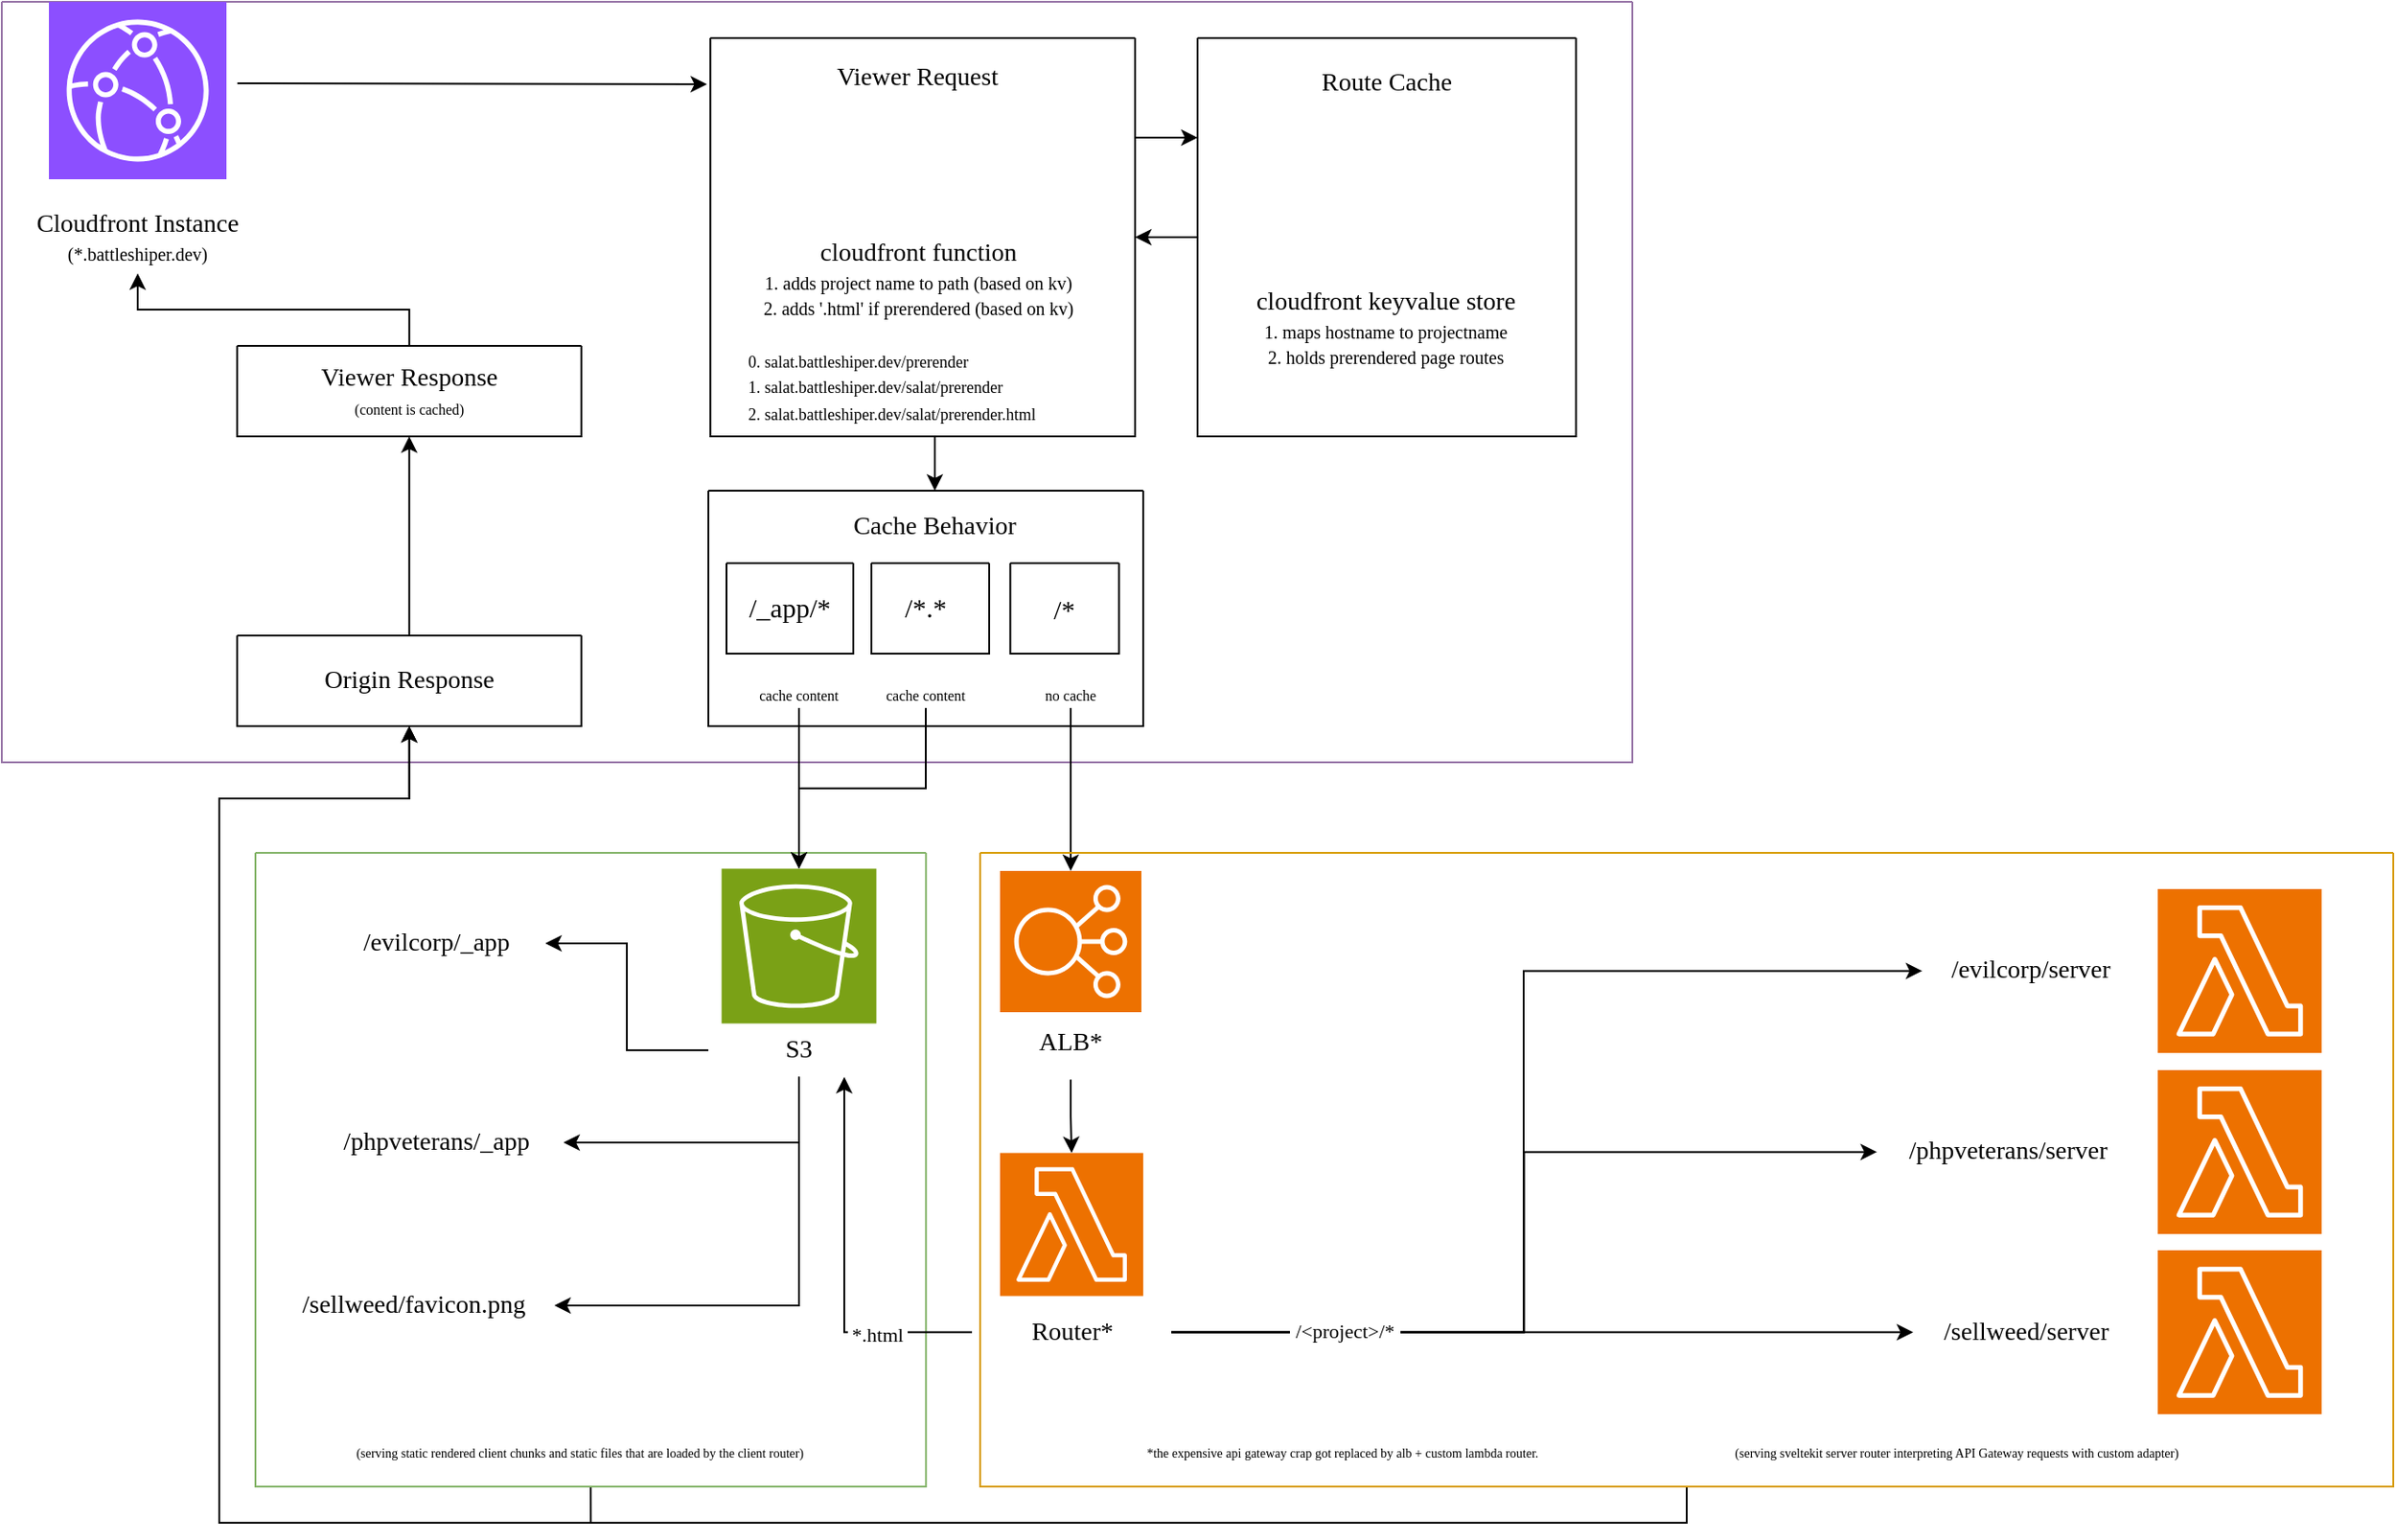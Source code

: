 <mxfile version="24.7.13">
  <diagram name="Page-1" id="aea2eVyua5f_ueuhamic">
    <mxGraphModel dx="1509" dy="834" grid="1" gridSize="10" guides="1" tooltips="1" connect="1" arrows="1" fold="1" page="1" pageScale="1" pageWidth="850" pageHeight="1100" math="0" shadow="0">
      <root>
        <mxCell id="0" />
        <mxCell id="1" parent="0" />
        <mxCell id="OIH57Cj0RyYtuAbzgee4-18" value="" style="swimlane;startSize=0;fontFamily=Ubuntu;fontSource=https%3A%2F%2Ffonts.googleapis.com%2Fcss%3Ffamily%3DUbuntu;fillColor=#e1d5e7;strokeColor=#9673a6;" parent="1" vertex="1">
          <mxGeometry x="80" y="60" width="900" height="420" as="geometry" />
        </mxCell>
        <mxCell id="OIH57Cj0RyYtuAbzgee4-5" value="" style="group;fontFamily=Ubuntu;fontSource=https%3A%2F%2Ffonts.googleapis.com%2Fcss%3Ffamily%3DUbuntu;" parent="OIH57Cj0RyYtuAbzgee4-18" vertex="1" connectable="0">
          <mxGeometry width="150" height="150" as="geometry" />
        </mxCell>
        <mxCell id="OIH57Cj0RyYtuAbzgee4-3" value="" style="sketch=0;points=[[0,0,0],[0.25,0,0],[0.5,0,0],[0.75,0,0],[1,0,0],[0,1,0],[0.25,1,0],[0.5,1,0],[0.75,1,0],[1,1,0],[0,0.25,0],[0,0.5,0],[0,0.75,0],[1,0.25,0],[1,0.5,0],[1,0.75,0]];outlineConnect=0;fontColor=#232F3E;fillColor=#8C4FFF;strokeColor=#ffffff;dashed=0;verticalLabelPosition=bottom;verticalAlign=top;align=center;html=1;fontSize=12;fontStyle=0;aspect=fixed;shape=mxgraph.aws4.resourceIcon;resIcon=mxgraph.aws4.cloudfront;fontFamily=Ubuntu;fontSource=https%3A%2F%2Ffonts.googleapis.com%2Fcss%3Ffamily%3DUbuntu;" parent="OIH57Cj0RyYtuAbzgee4-5" vertex="1">
          <mxGeometry x="26" width="98" height="98" as="geometry" />
        </mxCell>
        <mxCell id="OIH57Cj0RyYtuAbzgee4-4" value="&lt;font data-font-src=&quot;https://fonts.googleapis.com/css?family=Ubuntu&quot; style=&quot;font-size: 14px;&quot;&gt;Cloudfront Instance&lt;/font&gt;&lt;div&gt;&lt;font style=&quot;font-size: 10px;&quot;&gt;(*.battleshiper.dev)&lt;/font&gt;&lt;/div&gt;" style="text;html=1;align=center;verticalAlign=middle;whiteSpace=wrap;rounded=0;fontFamily=Ubuntu;fontSource=https%3A%2F%2Ffonts.googleapis.com%2Fcss%3Ffamily%3DUbuntu;" parent="OIH57Cj0RyYtuAbzgee4-5" vertex="1">
          <mxGeometry y="110" width="150" height="40" as="geometry" />
        </mxCell>
        <mxCell id="OIH57Cj0RyYtuAbzgee4-21" value="" style="group;fontFamily=Ubuntu;fontSource=https%3A%2F%2Ffonts.googleapis.com%2Fcss%3Ffamily%3DUbuntu;" parent="OIH57Cj0RyYtuAbzgee4-18" vertex="1" connectable="0">
          <mxGeometry x="380" y="50" width="245.55" height="190" as="geometry" />
        </mxCell>
        <mxCell id="OIH57Cj0RyYtuAbzgee4-20" value="" style="group;fontFamily=Ubuntu;fontSource=https%3A%2F%2Ffonts.googleapis.com%2Fcss%3Ffamily%3DUbuntu;" parent="OIH57Cj0RyYtuAbzgee4-21" vertex="1" connectable="0">
          <mxGeometry x="31.11" y="-20" width="214.44" height="210" as="geometry" />
        </mxCell>
        <mxCell id="OIH57Cj0RyYtuAbzgee4-16" value="" style="swimlane;startSize=0;fontFamily=Ubuntu;fontSource=https%3A%2F%2Ffonts.googleapis.com%2Fcss%3Ffamily%3DUbuntu;" parent="OIH57Cj0RyYtuAbzgee4-20" vertex="1">
          <mxGeometry x="-20" y="-10" width="234.44" height="220" as="geometry" />
        </mxCell>
        <mxCell id="OIH57Cj0RyYtuAbzgee4-8" value="&lt;span style=&quot;font-size: 14px;&quot;&gt;Viewer Request&lt;/span&gt;" style="text;html=1;align=center;verticalAlign=middle;whiteSpace=wrap;rounded=0;fontFamily=Ubuntu;fontSource=https%3A%2F%2Ffonts.googleapis.com%2Fcss%3Ffamily%3DUbuntu;" parent="OIH57Cj0RyYtuAbzgee4-16" vertex="1">
          <mxGeometry x="47.782" width="133.334" height="44.211" as="geometry" />
        </mxCell>
        <mxCell id="OIH57Cj0RyYtuAbzgee4-6" value="&lt;span style=&quot;font-size: 14px;&quot;&gt;cloudfront function&lt;/span&gt;&lt;br&gt;&lt;font style=&quot;font-size: 10px;&quot;&gt;1. adds project name to path (based on kv)&lt;/font&gt;&lt;br&gt;&lt;font size=&quot;1&quot;&gt;2. adds &#39;.html&#39; if prerendered (based on kv)&lt;/font&gt;" style="text;html=1;align=center;verticalAlign=middle;whiteSpace=wrap;rounded=0;fontFamily=Ubuntu;fontSource=https%3A%2F%2Ffonts.googleapis.com%2Fcss%3Ffamily%3DUbuntu;" parent="OIH57Cj0RyYtuAbzgee4-16" vertex="1">
          <mxGeometry x="-5.551" y="110.529" width="240.001" height="44.211" as="geometry" />
        </mxCell>
        <mxCell id="NS-a83f3L1uFwu6zaCWr-5" value="" style="shape=image;verticalLabelPosition=bottom;labelBackgroundColor=default;verticalAlign=top;aspect=fixed;imageAspect=0;image=https://www.infiniteloop.co.jp/_sys/wp-content/uploads/2022/12/cloudfront_functions-810x450.png;fontFamily=Ubuntu;fontSource=https%3A%2F%2Ffonts.googleapis.com%2Fcss%3Ffamily%3DUbuntu;" vertex="1" parent="OIH57Cj0RyYtuAbzgee4-16">
          <mxGeometry x="64.94" y="44.211" width="99.001" height="55.0" as="geometry" />
        </mxCell>
        <mxCell id="NS-a83f3L1uFwu6zaCWr-11" value="&lt;span style=&quot;font-size: 9px;&quot;&gt;0. salat.battleshiper.dev/prerender&lt;br&gt;1. salat.battleshiper.dev/salat/prerender&lt;br&gt;2. salat.battleshiper.dev/salat/prerender.html&lt;/span&gt;" style="text;html=1;align=left;verticalAlign=middle;whiteSpace=wrap;rounded=0;fontFamily=Ubuntu;fontSource=https%3A%2F%2Ffonts.googleapis.com%2Fcss%3Ffamily%3DUbuntu;" vertex="1" parent="OIH57Cj0RyYtuAbzgee4-16">
          <mxGeometry x="18.89" y="170" width="191.11" height="44.21" as="geometry" />
        </mxCell>
        <mxCell id="OIH57Cj0RyYtuAbzgee4-32" style="edgeStyle=orthogonalEdgeStyle;rounded=0;orthogonalLoop=1;jettySize=auto;html=1;entryX=0.5;entryY=1;entryDx=0;entryDy=0;fontFamily=Ubuntu;fontSource=https%3A%2F%2Ffonts.googleapis.com%2Fcss%3Ffamily%3DUbuntu;" parent="OIH57Cj0RyYtuAbzgee4-18" source="OIH57Cj0RyYtuAbzgee4-22" target="OIH57Cj0RyYtuAbzgee4-24" edge="1">
          <mxGeometry relative="1" as="geometry" />
        </mxCell>
        <mxCell id="OIH57Cj0RyYtuAbzgee4-22" value="" style="swimlane;startSize=0;fontFamily=Ubuntu;fontSource=https%3A%2F%2Ffonts.googleapis.com%2Fcss%3Ffamily%3DUbuntu;" parent="OIH57Cj0RyYtuAbzgee4-18" vertex="1">
          <mxGeometry x="129.88" y="350" width="190" height="50" as="geometry" />
        </mxCell>
        <mxCell id="OIH57Cj0RyYtuAbzgee4-23" value="&lt;span style=&quot;font-size: 14px;&quot;&gt;Origin Response&lt;/span&gt;" style="text;html=1;align=center;verticalAlign=middle;whiteSpace=wrap;rounded=0;fontFamily=Ubuntu;fontSource=https%3A%2F%2Ffonts.googleapis.com%2Fcss%3Ffamily%3DUbuntu;" parent="OIH57Cj0RyYtuAbzgee4-22" vertex="1">
          <mxGeometry x="20" y="5" width="150" height="40" as="geometry" />
        </mxCell>
        <mxCell id="OIH57Cj0RyYtuAbzgee4-31" style="edgeStyle=orthogonalEdgeStyle;rounded=0;orthogonalLoop=1;jettySize=auto;html=1;entryX=0.5;entryY=1;entryDx=0;entryDy=0;fontFamily=Ubuntu;fontSource=https%3A%2F%2Ffonts.googleapis.com%2Fcss%3Ffamily%3DUbuntu;" parent="OIH57Cj0RyYtuAbzgee4-18" source="OIH57Cj0RyYtuAbzgee4-24" target="OIH57Cj0RyYtuAbzgee4-4" edge="1">
          <mxGeometry relative="1" as="geometry" />
        </mxCell>
        <mxCell id="OIH57Cj0RyYtuAbzgee4-24" value="" style="swimlane;startSize=0;fontFamily=Ubuntu;fontSource=https%3A%2F%2Ffonts.googleapis.com%2Fcss%3Ffamily%3DUbuntu;" parent="OIH57Cj0RyYtuAbzgee4-18" vertex="1">
          <mxGeometry x="129.88" y="190" width="190" height="50" as="geometry" />
        </mxCell>
        <mxCell id="OIH57Cj0RyYtuAbzgee4-25" value="&lt;span style=&quot;font-size: 14px;&quot;&gt;Viewer Response&lt;/span&gt;&lt;br&gt;&lt;font style=&quot;font-size: 8px;&quot;&gt;(content is cached)&lt;/font&gt;" style="text;html=1;align=center;verticalAlign=middle;whiteSpace=wrap;rounded=0;fontFamily=Ubuntu;fontSource=https%3A%2F%2Ffonts.googleapis.com%2Fcss%3Ffamily%3DUbuntu;" parent="OIH57Cj0RyYtuAbzgee4-24" vertex="1">
          <mxGeometry x="20" y="5" width="150" height="40" as="geometry" />
        </mxCell>
        <mxCell id="OIH57Cj0RyYtuAbzgee4-28" style="edgeStyle=orthogonalEdgeStyle;rounded=0;orthogonalLoop=1;jettySize=auto;html=1;entryX=-0.008;entryY=0.116;entryDx=0;entryDy=0;fontFamily=Ubuntu;fontSource=https%3A%2F%2Ffonts.googleapis.com%2Fcss%3Ffamily%3DUbuntu;entryPerimeter=0;" parent="OIH57Cj0RyYtuAbzgee4-18" target="OIH57Cj0RyYtuAbzgee4-16" edge="1">
          <mxGeometry relative="1" as="geometry">
            <mxPoint x="130" y="45" as="sourcePoint" />
            <mxPoint x="170" y="45" as="targetPoint" />
          </mxGeometry>
        </mxCell>
        <mxCell id="OIH57Cj0RyYtuAbzgee4-33" value="" style="swimlane;startSize=0;fontFamily=Ubuntu;fontSource=https%3A%2F%2Ffonts.googleapis.com%2Fcss%3Ffamily%3DUbuntu;" parent="OIH57Cj0RyYtuAbzgee4-18" vertex="1">
          <mxGeometry x="390" y="270" width="240" height="130" as="geometry" />
        </mxCell>
        <mxCell id="OIH57Cj0RyYtuAbzgee4-34" value="&lt;span style=&quot;font-size: 14px;&quot;&gt;Cache Behavior&lt;/span&gt;" style="text;html=1;align=center;verticalAlign=middle;whiteSpace=wrap;rounded=0;fontFamily=Ubuntu;fontSource=https%3A%2F%2Ffonts.googleapis.com%2Fcss%3Ffamily%3DUbuntu;" parent="OIH57Cj0RyYtuAbzgee4-33" vertex="1">
          <mxGeometry x="50" width="150" height="40" as="geometry" />
        </mxCell>
        <mxCell id="OIH57Cj0RyYtuAbzgee4-51" value="&lt;font style=&quot;font-size: 8px;&quot;&gt;no cache&lt;/font&gt;" style="text;html=1;align=center;verticalAlign=middle;whiteSpace=wrap;rounded=0;fontFamily=Ubuntu;fontSource=https%3A%2F%2Ffonts.googleapis.com%2Fcss%3Ffamily%3DUbuntu;fontSize=15;" parent="OIH57Cj0RyYtuAbzgee4-33" vertex="1">
          <mxGeometry x="168.89" y="100" width="62.22" height="20" as="geometry" />
        </mxCell>
        <mxCell id="OIH57Cj0RyYtuAbzgee4-55" value="" style="group;fontFamily=Ubuntu;fontSource=https%3A%2F%2Ffonts.googleapis.com%2Fcss%3Ffamily%3DUbuntu;" parent="OIH57Cj0RyYtuAbzgee4-33" vertex="1" connectable="0">
          <mxGeometry x="10" y="40" width="80" height="80" as="geometry" />
        </mxCell>
        <mxCell id="OIH57Cj0RyYtuAbzgee4-39" value="" style="group;fontFamily=Ubuntu;fontSource=https%3A%2F%2Ffonts.googleapis.com%2Fcss%3Ffamily%3DUbuntu;" parent="OIH57Cj0RyYtuAbzgee4-55" vertex="1" connectable="0">
          <mxGeometry width="80" height="50" as="geometry" />
        </mxCell>
        <mxCell id="OIH57Cj0RyYtuAbzgee4-36" value="" style="swimlane;startSize=0;fontFamily=Ubuntu;fontSource=https%3A%2F%2Ffonts.googleapis.com%2Fcss%3Ffamily%3DUbuntu;" parent="OIH57Cj0RyYtuAbzgee4-39" vertex="1">
          <mxGeometry width="70" height="50" as="geometry" />
        </mxCell>
        <mxCell id="OIH57Cj0RyYtuAbzgee4-38" value="&lt;font style=&quot;font-size: 15px;&quot;&gt;/_app/*&lt;/font&gt;" style="text;html=1;align=center;verticalAlign=middle;whiteSpace=wrap;rounded=0;fontFamily=Ubuntu;fontSource=https%3A%2F%2Ffonts.googleapis.com%2Fcss%3Ffamily%3DUbuntu;fontSize=15;" parent="OIH57Cj0RyYtuAbzgee4-36" vertex="1">
          <mxGeometry x="3.889" y="4" width="62.222" height="40" as="geometry" />
        </mxCell>
        <mxCell id="OIH57Cj0RyYtuAbzgee4-50" value="&lt;font style=&quot;font-size: 8px;&quot;&gt;cache content&lt;/font&gt;" style="text;html=1;align=center;verticalAlign=middle;whiteSpace=wrap;rounded=0;fontFamily=Ubuntu;fontSource=https%3A%2F%2Ffonts.googleapis.com%2Fcss%3Ffamily%3DUbuntu;fontSize=15;" parent="OIH57Cj0RyYtuAbzgee4-55" vertex="1">
          <mxGeometry x="8.89" y="60" width="62.22" height="20" as="geometry" />
        </mxCell>
        <mxCell id="-ez2lOt0YhEfZBIx9Kx3-2" value="" style="swimlane;startSize=0;fontFamily=Ubuntu;fontSource=https%3A%2F%2Ffonts.googleapis.com%2Fcss%3Ffamily%3DUbuntu;" parent="OIH57Cj0RyYtuAbzgee4-33" vertex="1">
          <mxGeometry x="90" y="40" width="65" height="50" as="geometry" />
        </mxCell>
        <mxCell id="-ez2lOt0YhEfZBIx9Kx3-3" value="&lt;font style=&quot;font-size: 15px;&quot;&gt;/*.*&lt;/font&gt;" style="text;html=1;align=center;verticalAlign=middle;whiteSpace=wrap;rounded=0;fontFamily=Ubuntu;fontSource=https%3A%2F%2Ffonts.googleapis.com%2Fcss%3Ffamily%3DUbuntu;fontSize=15;" parent="-ez2lOt0YhEfZBIx9Kx3-2" vertex="1">
          <mxGeometry x="6.95" y="4" width="46.11" height="40" as="geometry" />
        </mxCell>
        <mxCell id="-ez2lOt0YhEfZBIx9Kx3-4" value="&lt;font style=&quot;font-size: 8px;&quot;&gt;cache content&lt;/font&gt;" style="text;html=1;align=center;verticalAlign=middle;whiteSpace=wrap;rounded=0;fontFamily=Ubuntu;fontSource=https%3A%2F%2Ffonts.googleapis.com%2Fcss%3Ffamily%3DUbuntu;fontSize=15;" parent="OIH57Cj0RyYtuAbzgee4-33" vertex="1">
          <mxGeometry x="88.89" y="100" width="62.22" height="20" as="geometry" />
        </mxCell>
        <mxCell id="OIH57Cj0RyYtuAbzgee4-35" style="edgeStyle=orthogonalEdgeStyle;rounded=0;orthogonalLoop=1;jettySize=auto;html=1;entryX=0.5;entryY=0;entryDx=0;entryDy=0;fontFamily=Ubuntu;fontSource=https%3A%2F%2Ffonts.googleapis.com%2Fcss%3Ffamily%3DUbuntu;" parent="OIH57Cj0RyYtuAbzgee4-18" target="OIH57Cj0RyYtuAbzgee4-34" edge="1">
          <mxGeometry relative="1" as="geometry">
            <mxPoint x="510" y="240" as="sourcePoint" />
          </mxGeometry>
        </mxCell>
        <mxCell id="NS-a83f3L1uFwu6zaCWr-15" style="edgeStyle=orthogonalEdgeStyle;rounded=0;orthogonalLoop=1;jettySize=auto;html=1;entryX=1;entryY=0.5;entryDx=0;entryDy=0;fontFamily=Ubuntu;fontSource=https%3A%2F%2Ffonts.googleapis.com%2Fcss%3Ffamily%3DUbuntu;" edge="1" parent="OIH57Cj0RyYtuAbzgee4-18" source="NS-a83f3L1uFwu6zaCWr-7" target="OIH57Cj0RyYtuAbzgee4-16">
          <mxGeometry relative="1" as="geometry" />
        </mxCell>
        <mxCell id="NS-a83f3L1uFwu6zaCWr-7" value="" style="swimlane;startSize=0;fontFamily=Ubuntu;fontSource=https%3A%2F%2Ffonts.googleapis.com%2Fcss%3Ffamily%3DUbuntu;" vertex="1" parent="OIH57Cj0RyYtuAbzgee4-18">
          <mxGeometry x="660" y="20" width="208.89" height="220" as="geometry" />
        </mxCell>
        <mxCell id="NS-a83f3L1uFwu6zaCWr-8" value="&lt;span style=&quot;font-size: 14px;&quot;&gt;Route Cache&lt;/span&gt;" style="text;html=1;align=center;verticalAlign=middle;whiteSpace=wrap;rounded=0;fontFamily=Ubuntu;fontSource=https%3A%2F%2Ffonts.googleapis.com%2Fcss%3Ffamily%3DUbuntu;" vertex="1" parent="NS-a83f3L1uFwu6zaCWr-7">
          <mxGeometry x="37.782" y="5" width="133.333" height="40" as="geometry" />
        </mxCell>
        <mxCell id="NS-a83f3L1uFwu6zaCWr-9" value="&lt;span style=&quot;font-size: 14px;&quot;&gt;cloudfront keyvalue store&lt;/span&gt;&lt;br&gt;&lt;span style=&quot;font-size: 10px;&quot;&gt;1. maps hostname to projectname&lt;br&gt;2. holds prerendered page routes&lt;/span&gt;" style="text;html=1;align=center;verticalAlign=middle;whiteSpace=wrap;rounded=0;fontFamily=Ubuntu;fontSource=https%3A%2F%2Ffonts.googleapis.com%2Fcss%3Ffamily%3DUbuntu;" vertex="1" parent="NS-a83f3L1uFwu6zaCWr-7">
          <mxGeometry x="-15.551" y="140" width="240" height="40" as="geometry" />
        </mxCell>
        <mxCell id="NS-a83f3L1uFwu6zaCWr-6" value="" style="shape=image;verticalLabelPosition=bottom;labelBackgroundColor=default;verticalAlign=top;aspect=fixed;imageAspect=0;image=https://pbs.twimg.com/profile_images/1189603938137280512/Xy_sEdeN_400x400.jpg;fontFamily=Ubuntu;fontSource=https%3A%2F%2Ffonts.googleapis.com%2Fcss%3Ffamily%3DUbuntu;" vertex="1" parent="NS-a83f3L1uFwu6zaCWr-7">
          <mxGeometry x="64.449" y="45" width="80" height="80" as="geometry" />
        </mxCell>
        <mxCell id="NS-a83f3L1uFwu6zaCWr-14" style="edgeStyle=orthogonalEdgeStyle;rounded=0;orthogonalLoop=1;jettySize=auto;html=1;entryX=0;entryY=0.25;entryDx=0;entryDy=0;exitX=1;exitY=0.25;exitDx=0;exitDy=0;fontFamily=Ubuntu;fontSource=https%3A%2F%2Ffonts.googleapis.com%2Fcss%3Ffamily%3DUbuntu;" edge="1" parent="OIH57Cj0RyYtuAbzgee4-18" source="OIH57Cj0RyYtuAbzgee4-16" target="NS-a83f3L1uFwu6zaCWr-7">
          <mxGeometry relative="1" as="geometry" />
        </mxCell>
        <mxCell id="OIH57Cj0RyYtuAbzgee4-46" value="" style="group;fontFamily=Ubuntu;fontSource=https%3A%2F%2Ffonts.googleapis.com%2Fcss%3Ffamily%3DUbuntu;" parent="1" vertex="1" connectable="0">
          <mxGeometry x="630" y="370" width="60" height="50" as="geometry" />
        </mxCell>
        <mxCell id="OIH57Cj0RyYtuAbzgee4-47" value="" style="swimlane;startSize=0;fontFamily=Ubuntu;fontSource=https%3A%2F%2Ffonts.googleapis.com%2Fcss%3Ffamily%3DUbuntu;" parent="OIH57Cj0RyYtuAbzgee4-46" vertex="1">
          <mxGeometry x="6.67" width="60" height="50" as="geometry" />
        </mxCell>
        <mxCell id="OIH57Cj0RyYtuAbzgee4-48" value="&lt;font style=&quot;font-size: 15px;&quot;&gt;/*&lt;/font&gt;" style="text;html=1;align=center;verticalAlign=middle;whiteSpace=wrap;rounded=0;fontFamily=Ubuntu;fontSource=https%3A%2F%2Ffonts.googleapis.com%2Fcss%3Ffamily%3DUbuntu;fontSize=15;" parent="OIH57Cj0RyYtuAbzgee4-46" vertex="1">
          <mxGeometry x="13.337" y="5" width="46.667" height="40" as="geometry" />
        </mxCell>
        <mxCell id="OIH57Cj0RyYtuAbzgee4-54" style="edgeStyle=orthogonalEdgeStyle;rounded=0;orthogonalLoop=1;jettySize=auto;html=1;entryX=0.5;entryY=0;entryDx=0;entryDy=0;entryPerimeter=0;fontFamily=Ubuntu;fontSource=https%3A%2F%2Ffonts.googleapis.com%2Fcss%3Ffamily%3DUbuntu;" parent="1" source="OIH57Cj0RyYtuAbzgee4-51" target="NS-a83f3L1uFwu6zaCWr-17" edge="1">
          <mxGeometry relative="1" as="geometry">
            <mxPoint x="670" y="540" as="targetPoint" />
          </mxGeometry>
        </mxCell>
        <mxCell id="Ziek2v9Pr0dAA3M8hF_b-2" style="edgeStyle=orthogonalEdgeStyle;rounded=0;orthogonalLoop=1;jettySize=auto;html=1;entryX=0.5;entryY=1;entryDx=0;entryDy=0;exitX=0.5;exitY=1;exitDx=0;exitDy=0;fontFamily=Ubuntu;fontSource=https%3A%2F%2Ffonts.googleapis.com%2Fcss%3Ffamily%3DUbuntu;" parent="1" source="OIH57Cj0RyYtuAbzgee4-57" target="OIH57Cj0RyYtuAbzgee4-22" edge="1">
          <mxGeometry relative="1" as="geometry">
            <Array as="points">
              <mxPoint x="805" y="900" />
              <mxPoint x="200" y="900" />
              <mxPoint x="200" y="500" />
              <mxPoint x="345" y="500" />
            </Array>
          </mxGeometry>
        </mxCell>
        <mxCell id="OIH57Cj0RyYtuAbzgee4-57" value="" style="swimlane;startSize=0;fontFamily=Ubuntu;fontSource=https%3A%2F%2Ffonts.googleapis.com%2Fcss%3Ffamily%3DUbuntu;fillColor=#ffe6cc;strokeColor=#d79b00;" parent="1" vertex="1">
          <mxGeometry x="620" y="530" width="780" height="350" as="geometry" />
        </mxCell>
        <mxCell id="OIH57Cj0RyYtuAbzgee4-53" value="" style="sketch=0;points=[[0,0,0],[0.25,0,0],[0.5,0,0],[0.75,0,0],[1,0,0],[0,1,0],[0.25,1,0],[0.5,1,0],[0.75,1,0],[1,1,0],[0,0.25,0],[0,0.5,0],[0,0.75,0],[1,0.25,0],[1,0.5,0],[1,0.75,0]];outlineConnect=0;fontColor=#232F3E;fillColor=#ED7100;strokeColor=#ffffff;dashed=0;verticalLabelPosition=bottom;verticalAlign=top;align=center;html=1;fontSize=12;fontStyle=0;aspect=fixed;shape=mxgraph.aws4.resourceIcon;resIcon=mxgraph.aws4.lambda;fontFamily=Ubuntu;fontSource=https%3A%2F%2Ffonts.googleapis.com%2Fcss%3Ffamily%3DUbuntu;" parent="OIH57Cj0RyYtuAbzgee4-57" vertex="1">
          <mxGeometry x="650" y="20" width="90.44" height="90.44" as="geometry" />
        </mxCell>
        <mxCell id="OIH57Cj0RyYtuAbzgee4-60" value="&lt;span style=&quot;font-size: 14px;&quot;&gt;/evilcorp/server&lt;/span&gt;" style="text;html=1;align=center;verticalAlign=middle;whiteSpace=wrap;rounded=0;fontFamily=Ubuntu;fontSource=https%3A%2F%2Ffonts.googleapis.com%2Fcss%3Ffamily%3DUbuntu;" parent="OIH57Cj0RyYtuAbzgee4-57" vertex="1">
          <mxGeometry x="520" y="45.22" width="120" height="40" as="geometry" />
        </mxCell>
        <mxCell id="OIH57Cj0RyYtuAbzgee4-61" value="" style="sketch=0;points=[[0,0,0],[0.25,0,0],[0.5,0,0],[0.75,0,0],[1,0,0],[0,1,0],[0.25,1,0],[0.5,1,0],[0.75,1,0],[1,1,0],[0,0.25,0],[0,0.5,0],[0,0.75,0],[1,0.25,0],[1,0.5,0],[1,0.75,0]];outlineConnect=0;fontColor=#232F3E;fillColor=#ED7100;strokeColor=#ffffff;dashed=0;verticalLabelPosition=bottom;verticalAlign=top;align=center;html=1;fontSize=12;fontStyle=0;aspect=fixed;shape=mxgraph.aws4.resourceIcon;resIcon=mxgraph.aws4.lambda;fontFamily=Ubuntu;fontSource=https%3A%2F%2Ffonts.googleapis.com%2Fcss%3Ffamily%3DUbuntu;" parent="OIH57Cj0RyYtuAbzgee4-57" vertex="1">
          <mxGeometry x="650" y="120" width="90.44" height="90.44" as="geometry" />
        </mxCell>
        <mxCell id="OIH57Cj0RyYtuAbzgee4-62" value="&lt;span style=&quot;font-size: 14px;&quot;&gt;/phpveterans/server&lt;/span&gt;" style="text;html=1;align=center;verticalAlign=middle;whiteSpace=wrap;rounded=0;fontFamily=Ubuntu;fontSource=https%3A%2F%2Ffonts.googleapis.com%2Fcss%3Ffamily%3DUbuntu;" parent="OIH57Cj0RyYtuAbzgee4-57" vertex="1">
          <mxGeometry x="495" y="145.22" width="145" height="40" as="geometry" />
        </mxCell>
        <mxCell id="OIH57Cj0RyYtuAbzgee4-63" value="" style="sketch=0;points=[[0,0,0],[0.25,0,0],[0.5,0,0],[0.75,0,0],[1,0,0],[0,1,0],[0.25,1,0],[0.5,1,0],[0.75,1,0],[1,1,0],[0,0.25,0],[0,0.5,0],[0,0.75,0],[1,0.25,0],[1,0.5,0],[1,0.75,0]];outlineConnect=0;fontColor=#232F3E;fillColor=#ED7100;strokeColor=#ffffff;dashed=0;verticalLabelPosition=bottom;verticalAlign=top;align=center;html=1;fontSize=12;fontStyle=0;aspect=fixed;shape=mxgraph.aws4.resourceIcon;resIcon=mxgraph.aws4.lambda;fontFamily=Ubuntu;fontSource=https%3A%2F%2Ffonts.googleapis.com%2Fcss%3Ffamily%3DUbuntu;" parent="OIH57Cj0RyYtuAbzgee4-57" vertex="1">
          <mxGeometry x="650" y="219.56" width="90.44" height="90.44" as="geometry" />
        </mxCell>
        <mxCell id="OIH57Cj0RyYtuAbzgee4-64" value="&lt;span style=&quot;font-size: 14px;&quot;&gt;/sellweed/server&lt;/span&gt;" style="text;html=1;align=center;verticalAlign=middle;whiteSpace=wrap;rounded=0;fontFamily=Ubuntu;fontSource=https%3A%2F%2Ffonts.googleapis.com%2Fcss%3Ffamily%3DUbuntu;" parent="OIH57Cj0RyYtuAbzgee4-57" vertex="1">
          <mxGeometry x="515" y="244.78" width="125" height="40" as="geometry" />
        </mxCell>
        <mxCell id="OIH57Cj0RyYtuAbzgee4-68" value="" style="shape=image;verticalLabelPosition=bottom;labelBackgroundColor=default;verticalAlign=top;aspect=fixed;imageAspect=0;image=https://kit.svelte.dev/_app/immutable/assets/svelte-kit-machine.D9RaRv8H.png;clipPath=inset(27.33% 15.67% 30.67% 25.33%);fontFamily=Ubuntu;fontSource=https%3A%2F%2Ffonts.googleapis.com%2Fcss%3Ffamily%3DUbuntu;" parent="OIH57Cj0RyYtuAbzgee4-57" vertex="1">
          <mxGeometry x="690" y="70" width="70.24" height="50" as="geometry" />
        </mxCell>
        <mxCell id="OIH57Cj0RyYtuAbzgee4-70" value="" style="shape=image;verticalLabelPosition=bottom;labelBackgroundColor=default;verticalAlign=top;aspect=fixed;imageAspect=0;image=https://kit.svelte.dev/_app/immutable/assets/svelte-kit-machine.D9RaRv8H.png;clipPath=inset(27.33% 15.67% 30.67% 25.33%);rotation=-180;fontFamily=Ubuntu;fontSource=https%3A%2F%2Ffonts.googleapis.com%2Fcss%3Ffamily%3DUbuntu;" parent="OIH57Cj0RyYtuAbzgee4-57" vertex="1">
          <mxGeometry x="690" y="169.56" width="70.24" height="50" as="geometry" />
        </mxCell>
        <mxCell id="OIH57Cj0RyYtuAbzgee4-71" value="" style="shape=image;verticalLabelPosition=bottom;labelBackgroundColor=default;verticalAlign=top;aspect=fixed;imageAspect=0;image=https://kit.svelte.dev/_app/immutable/assets/svelte-kit-machine.D9RaRv8H.png;clipPath=inset(27.33% 15.67% 30.67% 25.33%);fontFamily=Ubuntu;fontSource=https%3A%2F%2Ffonts.googleapis.com%2Fcss%3Ffamily%3DUbuntu;" parent="OIH57Cj0RyYtuAbzgee4-57" vertex="1">
          <mxGeometry x="690" y="270" width="70.24" height="50" as="geometry" />
        </mxCell>
        <mxCell id="OIH57Cj0RyYtuAbzgee4-77" value="&lt;font style=&quot;font-size: 7px;&quot;&gt;(serving sveltekit server router interpreting API Gateway requests with custom adapter)&amp;nbsp;&lt;/font&gt;" style="text;html=1;align=center;verticalAlign=middle;whiteSpace=wrap;rounded=0;fontFamily=Ubuntu;fontSource=https%3A%2F%2Ffonts.googleapis.com%2Fcss%3Ffamily%3DUbuntu;" parent="OIH57Cj0RyYtuAbzgee4-57" vertex="1">
          <mxGeometry x="350" y="320" width="380.24" height="20" as="geometry" />
        </mxCell>
        <mxCell id="NS-a83f3L1uFwu6zaCWr-18" value="&lt;span style=&quot;font-size: 7px;&quot;&gt;*the expensive api gateway crap got&amp;nbsp;&lt;/span&gt;&lt;span style=&quot;font-size: 7px;&quot;&gt;replaced&lt;/span&gt;&lt;span style=&quot;font-size: 7px;&quot;&gt;&amp;nbsp;by alb + custom lambda router.&amp;nbsp;&lt;/span&gt;" style="text;html=1;align=center;verticalAlign=middle;whiteSpace=wrap;rounded=0;fontFamily=Ubuntu;fontSource=https%3A%2F%2Ffonts.googleapis.com%2Fcss%3Ffamily%3DUbuntu;" vertex="1" parent="OIH57Cj0RyYtuAbzgee4-57">
          <mxGeometry x="11" y="320" width="380.24" height="20" as="geometry" />
        </mxCell>
        <mxCell id="NS-a83f3L1uFwu6zaCWr-21" value="" style="group;fontFamily=Ubuntu;fontSource=https%3A%2F%2Ffonts.googleapis.com%2Fcss%3Ffamily%3DUbuntu;" vertex="1" connectable="0" parent="OIH57Cj0RyYtuAbzgee4-57">
          <mxGeometry x="-4.5" y="165.78" width="110" height="119.0" as="geometry" />
        </mxCell>
        <mxCell id="NS-a83f3L1uFwu6zaCWr-19" value="" style="sketch=0;points=[[0,0,0],[0.25,0,0],[0.5,0,0],[0.75,0,0],[1,0,0],[0,1,0],[0.25,1,0],[0.5,1,0],[0.75,1,0],[1,1,0],[0,0.25,0],[0,0.5,0],[0,0.75,0],[1,0.25,0],[1,0.5,0],[1,0.75,0]];outlineConnect=0;fontColor=#232F3E;fillColor=#ED7100;strokeColor=#ffffff;dashed=0;verticalLabelPosition=bottom;verticalAlign=top;align=center;html=1;fontSize=12;fontStyle=0;aspect=fixed;shape=mxgraph.aws4.resourceIcon;resIcon=mxgraph.aws4.lambda;fontFamily=Ubuntu;fontSource=https%3A%2F%2Ffonts.googleapis.com%2Fcss%3Ffamily%3DUbuntu;" vertex="1" parent="NS-a83f3L1uFwu6zaCWr-21">
          <mxGeometry x="15.5" width="79" height="79" as="geometry" />
        </mxCell>
        <mxCell id="NS-a83f3L1uFwu6zaCWr-20" value="&lt;span style=&quot;font-size: 14px;&quot;&gt;Router*&lt;/span&gt;" style="text;html=1;align=center;verticalAlign=middle;whiteSpace=wrap;rounded=0;fontFamily=Ubuntu;fontSource=https%3A%2F%2Ffonts.googleapis.com%2Fcss%3Ffamily%3DUbuntu;" vertex="1" parent="NS-a83f3L1uFwu6zaCWr-21">
          <mxGeometry y="79.0" width="110" height="40" as="geometry" />
        </mxCell>
        <mxCell id="NS-a83f3L1uFwu6zaCWr-22" value="" style="group;fontFamily=Ubuntu;fontSource=https%3A%2F%2Ffonts.googleapis.com%2Fcss%3Ffamily%3DUbuntu;" vertex="1" connectable="0" parent="OIH57Cj0RyYtuAbzgee4-57">
          <mxGeometry x="-5" y="10" width="110" height="115.22" as="geometry" />
        </mxCell>
        <mxCell id="OIH57Cj0RyYtuAbzgee4-58" value="&lt;span style=&quot;font-size: 14px;&quot;&gt;ALB*&lt;/span&gt;" style="text;html=1;align=center;verticalAlign=middle;whiteSpace=wrap;rounded=0;fontFamily=Ubuntu;fontSource=https%3A%2F%2Ffonts.googleapis.com%2Fcss%3Ffamily%3DUbuntu;" parent="NS-a83f3L1uFwu6zaCWr-22" vertex="1">
          <mxGeometry y="75.22" width="110" height="40" as="geometry" />
        </mxCell>
        <mxCell id="NS-a83f3L1uFwu6zaCWr-17" value="" style="sketch=0;points=[[0,0,0],[0.25,0,0],[0.5,0,0],[0.75,0,0],[1,0,0],[0,1,0],[0.25,1,0],[0.5,1,0],[0.75,1,0],[1,1,0],[0,0.25,0],[0,0.5,0],[0,0.75,0],[1,0.25,0],[1,0.5,0],[1,0.75,0]];outlineConnect=0;fontColor=#232F3E;fillColor=#ED7100;strokeColor=#ffffff;dashed=0;verticalLabelPosition=bottom;verticalAlign=top;align=center;html=1;fontSize=12;fontStyle=0;aspect=fixed;shape=mxgraph.aws4.resourceIcon;resIcon=mxgraph.aws4.elastic_load_balancing;fontFamily=Ubuntu;fontSource=https%3A%2F%2Ffonts.googleapis.com%2Fcss%3Ffamily%3DUbuntu;" vertex="1" parent="NS-a83f3L1uFwu6zaCWr-22">
          <mxGeometry x="16" width="78" height="78" as="geometry" />
        </mxCell>
        <mxCell id="NS-a83f3L1uFwu6zaCWr-23" style="edgeStyle=orthogonalEdgeStyle;rounded=0;orthogonalLoop=1;jettySize=auto;html=1;entryX=0.5;entryY=0;entryDx=0;entryDy=0;entryPerimeter=0;fontFamily=Ubuntu;fontSource=https%3A%2F%2Ffonts.googleapis.com%2Fcss%3Ffamily%3DUbuntu;" edge="1" parent="OIH57Cj0RyYtuAbzgee4-57" source="OIH57Cj0RyYtuAbzgee4-58" target="NS-a83f3L1uFwu6zaCWr-19">
          <mxGeometry relative="1" as="geometry" />
        </mxCell>
        <mxCell id="NS-a83f3L1uFwu6zaCWr-26" style="edgeStyle=orthogonalEdgeStyle;rounded=0;orthogonalLoop=1;jettySize=auto;html=1;entryX=0;entryY=0.5;entryDx=0;entryDy=0;fontFamily=Ubuntu;fontSource=https%3A%2F%2Ffonts.googleapis.com%2Fcss%3Ffamily%3DUbuntu;" edge="1" parent="OIH57Cj0RyYtuAbzgee4-57" source="NS-a83f3L1uFwu6zaCWr-20" target="OIH57Cj0RyYtuAbzgee4-64">
          <mxGeometry relative="1" as="geometry" />
        </mxCell>
        <mxCell id="NS-a83f3L1uFwu6zaCWr-27" style="edgeStyle=orthogonalEdgeStyle;rounded=0;orthogonalLoop=1;jettySize=auto;html=1;entryX=0;entryY=0.5;entryDx=0;entryDy=0;fontFamily=Ubuntu;fontSource=https%3A%2F%2Ffonts.googleapis.com%2Fcss%3Ffamily%3DUbuntu;" edge="1" parent="OIH57Cj0RyYtuAbzgee4-57" source="NS-a83f3L1uFwu6zaCWr-20" target="OIH57Cj0RyYtuAbzgee4-62">
          <mxGeometry relative="1" as="geometry" />
        </mxCell>
        <mxCell id="NS-a83f3L1uFwu6zaCWr-28" style="edgeStyle=orthogonalEdgeStyle;rounded=0;orthogonalLoop=1;jettySize=auto;html=1;entryX=0;entryY=0.5;entryDx=0;entryDy=0;fontFamily=Ubuntu;fontSource=https%3A%2F%2Ffonts.googleapis.com%2Fcss%3Ffamily%3DUbuntu;" edge="1" parent="OIH57Cj0RyYtuAbzgee4-57" source="NS-a83f3L1uFwu6zaCWr-20" target="OIH57Cj0RyYtuAbzgee4-60">
          <mxGeometry relative="1" as="geometry">
            <Array as="points">
              <mxPoint x="300" y="265" />
              <mxPoint x="300" y="65" />
            </Array>
          </mxGeometry>
        </mxCell>
        <mxCell id="NS-a83f3L1uFwu6zaCWr-29" value="&amp;nbsp;/&amp;lt;project&amp;gt;/*&amp;nbsp;" style="edgeLabel;html=1;align=center;verticalAlign=middle;resizable=0;points=[];fontFamily=Ubuntu;fontSource=https%3A%2F%2Ffonts.googleapis.com%2Fcss%3Ffamily%3DUbuntu;" vertex="1" connectable="0" parent="NS-a83f3L1uFwu6zaCWr-28">
          <mxGeometry x="-0.69" y="1" relative="1" as="geometry">
            <mxPoint as="offset" />
          </mxGeometry>
        </mxCell>
        <mxCell id="Ziek2v9Pr0dAA3M8hF_b-1" style="edgeStyle=orthogonalEdgeStyle;rounded=0;orthogonalLoop=1;jettySize=auto;html=1;entryX=0.5;entryY=1;entryDx=0;entryDy=0;exitX=0.5;exitY=1;exitDx=0;exitDy=0;fontFamily=Ubuntu;fontSource=https%3A%2F%2Ffonts.googleapis.com%2Fcss%3Ffamily%3DUbuntu;" parent="1" source="OIH57Cj0RyYtuAbzgee4-78" target="OIH57Cj0RyYtuAbzgee4-22" edge="1">
          <mxGeometry relative="1" as="geometry">
            <Array as="points">
              <mxPoint x="405" y="900" />
              <mxPoint x="200" y="900" />
              <mxPoint x="200" y="500" />
              <mxPoint x="305" y="500" />
            </Array>
          </mxGeometry>
        </mxCell>
        <mxCell id="OIH57Cj0RyYtuAbzgee4-78" value="" style="swimlane;startSize=0;fontFamily=Ubuntu;fontSource=https%3A%2F%2Ffonts.googleapis.com%2Fcss%3Ffamily%3DUbuntu;fillColor=#d5e8d4;strokeColor=#82b366;" parent="1" vertex="1">
          <mxGeometry x="220" y="530" width="370.12" height="350" as="geometry" />
        </mxCell>
        <mxCell id="OIH57Cj0RyYtuAbzgee4-81" value="" style="group;fontFamily=Ubuntu;fontSource=https%3A%2F%2Ffonts.googleapis.com%2Fcss%3Ffamily%3DUbuntu;" parent="OIH57Cj0RyYtuAbzgee4-78" vertex="1" connectable="0">
          <mxGeometry x="250" y="10" width="100" height="113.78" as="geometry" />
        </mxCell>
        <mxCell id="OIH57Cj0RyYtuAbzgee4-79" value="" style="sketch=0;points=[[0,0,0],[0.25,0,0],[0.5,0,0],[0.75,0,0],[1,0,0],[0,1,0],[0.25,1,0],[0.5,1,0],[0.75,1,0],[1,1,0],[0,0.25,0],[0,0.5,0],[0,0.75,0],[1,0.25,0],[1,0.5,0],[1,0.75,0]];outlineConnect=0;fontColor=#232F3E;fillColor=#7AA116;strokeColor=#ffffff;dashed=0;verticalLabelPosition=bottom;verticalAlign=top;align=center;html=1;fontSize=12;fontStyle=0;aspect=fixed;shape=mxgraph.aws4.resourceIcon;resIcon=mxgraph.aws4.s3;fontFamily=Ubuntu;fontSource=https%3A%2F%2Ffonts.googleapis.com%2Fcss%3Ffamily%3DUbuntu;" parent="OIH57Cj0RyYtuAbzgee4-81" vertex="1">
          <mxGeometry x="7.28" y="-1.23" width="85.45" height="85.45" as="geometry" />
        </mxCell>
        <mxCell id="OIH57Cj0RyYtuAbzgee4-80" value="&lt;span style=&quot;font-size: 14px;&quot;&gt;S3&lt;/span&gt;" style="text;html=1;align=center;verticalAlign=middle;whiteSpace=wrap;rounded=0;fontFamily=Ubuntu;fontSource=https%3A%2F%2Ffonts.googleapis.com%2Fcss%3Ffamily%3DUbuntu;" parent="OIH57Cj0RyYtuAbzgee4-81" vertex="1">
          <mxGeometry y="84.22" width="100" height="29.56" as="geometry" />
        </mxCell>
        <mxCell id="OIH57Cj0RyYtuAbzgee4-82" value="&lt;span style=&quot;font-size: 14px;&quot;&gt;/&lt;/span&gt;&lt;span style=&quot;font-size: 14px;&quot;&gt;phpveterans&lt;/span&gt;&lt;span style=&quot;font-size: 14px;&quot;&gt;/&lt;/span&gt;&lt;span style=&quot;font-size: 14px;&quot;&gt;_app&lt;/span&gt;" style="text;html=1;align=center;verticalAlign=middle;whiteSpace=wrap;rounded=0;fontFamily=Ubuntu;fontSource=https%3A%2F%2Ffonts.googleapis.com%2Fcss%3Ffamily%3DUbuntu;" parent="OIH57Cj0RyYtuAbzgee4-78" vertex="1">
          <mxGeometry x="30" y="140" width="140" height="40" as="geometry" />
        </mxCell>
        <mxCell id="OIH57Cj0RyYtuAbzgee4-84" value="&lt;span style=&quot;font-size: 14px;&quot;&gt;/sellweed/favicon.png&lt;/span&gt;" style="text;html=1;align=center;verticalAlign=middle;whiteSpace=wrap;rounded=0;fontFamily=Ubuntu;fontSource=https%3A%2F%2Ffonts.googleapis.com%2Fcss%3Ffamily%3DUbuntu;" parent="OIH57Cj0RyYtuAbzgee4-78" vertex="1">
          <mxGeometry x="10" y="230" width="155" height="40" as="geometry" />
        </mxCell>
        <mxCell id="OIH57Cj0RyYtuAbzgee4-85" value="&lt;span style=&quot;font-size: 14px;&quot;&gt;/&lt;/span&gt;&lt;span style=&quot;font-size: 14px;&quot;&gt;evilcorp/&lt;/span&gt;&lt;span style=&quot;font-size: 14px;&quot;&gt;_app&lt;/span&gt;" style="text;html=1;align=center;verticalAlign=middle;whiteSpace=wrap;rounded=0;fontFamily=Ubuntu;fontSource=https%3A%2F%2Ffonts.googleapis.com%2Fcss%3Ffamily%3DUbuntu;" parent="OIH57Cj0RyYtuAbzgee4-78" vertex="1">
          <mxGeometry x="40" y="30" width="120" height="40" as="geometry" />
        </mxCell>
        <mxCell id="OIH57Cj0RyYtuAbzgee4-86" style="edgeStyle=orthogonalEdgeStyle;rounded=0;orthogonalLoop=1;jettySize=auto;html=1;entryX=1;entryY=0.5;entryDx=0;entryDy=0;exitX=0.5;exitY=1;exitDx=0;exitDy=0;fontFamily=Ubuntu;fontSource=https%3A%2F%2Ffonts.googleapis.com%2Fcss%3Ffamily%3DUbuntu;" parent="OIH57Cj0RyYtuAbzgee4-78" source="OIH57Cj0RyYtuAbzgee4-80" target="OIH57Cj0RyYtuAbzgee4-82" edge="1">
          <mxGeometry relative="1" as="geometry" />
        </mxCell>
        <mxCell id="OIH57Cj0RyYtuAbzgee4-87" style="edgeStyle=orthogonalEdgeStyle;rounded=0;orthogonalLoop=1;jettySize=auto;html=1;entryX=1;entryY=0.5;entryDx=0;entryDy=0;exitX=0.5;exitY=1;exitDx=0;exitDy=0;fontFamily=Ubuntu;fontSource=https%3A%2F%2Ffonts.googleapis.com%2Fcss%3Ffamily%3DUbuntu;" parent="OIH57Cj0RyYtuAbzgee4-78" source="OIH57Cj0RyYtuAbzgee4-80" target="OIH57Cj0RyYtuAbzgee4-84" edge="1">
          <mxGeometry relative="1" as="geometry" />
        </mxCell>
        <mxCell id="OIH57Cj0RyYtuAbzgee4-88" style="edgeStyle=orthogonalEdgeStyle;rounded=0;orthogonalLoop=1;jettySize=auto;html=1;entryX=1;entryY=0.5;entryDx=0;entryDy=0;fontFamily=Ubuntu;fontSource=https%3A%2F%2Ffonts.googleapis.com%2Fcss%3Ffamily%3DUbuntu;" parent="OIH57Cj0RyYtuAbzgee4-78" source="OIH57Cj0RyYtuAbzgee4-80" target="OIH57Cj0RyYtuAbzgee4-85" edge="1">
          <mxGeometry relative="1" as="geometry" />
        </mxCell>
        <mxCell id="OIH57Cj0RyYtuAbzgee4-89" value="&lt;font style=&quot;font-size: 7px;&quot;&gt;(serving static rendered &lt;/font&gt;&lt;span style=&quot;font-size: 7px; background-color: initial;&quot;&gt;client chunks and static files that are loaded by the client router)&amp;nbsp;&lt;/span&gt;" style="text;html=1;align=center;verticalAlign=middle;whiteSpace=wrap;rounded=0;fontFamily=Ubuntu;fontSource=https%3A%2F%2Ffonts.googleapis.com%2Fcss%3Ffamily%3DUbuntu;" parent="OIH57Cj0RyYtuAbzgee4-78" vertex="1">
          <mxGeometry x="-10.12" y="320" width="380.24" height="20" as="geometry" />
        </mxCell>
        <mxCell id="OIH57Cj0RyYtuAbzgee4-83" style="edgeStyle=orthogonalEdgeStyle;rounded=0;orthogonalLoop=1;jettySize=auto;html=1;entryX=0.5;entryY=0;entryDx=0;entryDy=0;entryPerimeter=0;fontFamily=Ubuntu;fontSource=https%3A%2F%2Ffonts.googleapis.com%2Fcss%3Ffamily%3DUbuntu;" parent="1" source="OIH57Cj0RyYtuAbzgee4-50" target="OIH57Cj0RyYtuAbzgee4-79" edge="1">
          <mxGeometry relative="1" as="geometry" />
        </mxCell>
        <mxCell id="-ez2lOt0YhEfZBIx9Kx3-5" style="edgeStyle=orthogonalEdgeStyle;rounded=0;orthogonalLoop=1;jettySize=auto;html=1;entryX=0.5;entryY=0;entryDx=0;entryDy=0;entryPerimeter=0;fontFamily=Ubuntu;fontSource=https%3A%2F%2Ffonts.googleapis.com%2Fcss%3Ffamily%3DUbuntu;" parent="1" source="-ez2lOt0YhEfZBIx9Kx3-4" target="OIH57Cj0RyYtuAbzgee4-79" edge="1">
          <mxGeometry relative="1" as="geometry" />
        </mxCell>
        <mxCell id="NS-a83f3L1uFwu6zaCWr-24" style="edgeStyle=orthogonalEdgeStyle;rounded=0;orthogonalLoop=1;jettySize=auto;html=1;entryX=0.75;entryY=1;entryDx=0;entryDy=0;fontFamily=Ubuntu;fontSource=https%3A%2F%2Ffonts.googleapis.com%2Fcss%3Ffamily%3DUbuntu;" edge="1" parent="1" source="NS-a83f3L1uFwu6zaCWr-20" target="OIH57Cj0RyYtuAbzgee4-80">
          <mxGeometry relative="1" as="geometry">
            <Array as="points">
              <mxPoint x="545" y="795" />
            </Array>
          </mxGeometry>
        </mxCell>
        <mxCell id="NS-a83f3L1uFwu6zaCWr-25" value="&amp;nbsp;*.html&amp;nbsp;" style="edgeLabel;html=1;align=center;verticalAlign=middle;resizable=0;points=[];fontFamily=Ubuntu;fontSource=https%3A%2F%2Ffonts.googleapis.com%2Fcss%3Ffamily%3DUbuntu;" vertex="1" connectable="0" parent="NS-a83f3L1uFwu6zaCWr-24">
          <mxGeometry x="0.07" y="2" relative="1" as="geometry">
            <mxPoint x="20" y="43" as="offset" />
          </mxGeometry>
        </mxCell>
      </root>
    </mxGraphModel>
  </diagram>
</mxfile>
